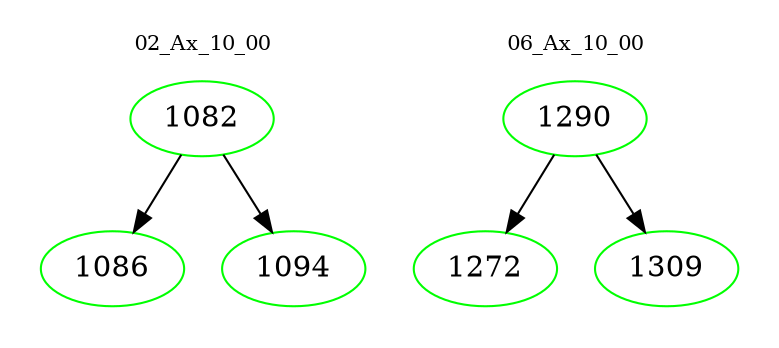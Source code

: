 digraph{
subgraph cluster_0 {
color = white
label = "02_Ax_10_00";
fontsize=10;
T0_1082 [label="1082", color="green"]
T0_1082 -> T0_1086 [color="black"]
T0_1086 [label="1086", color="green"]
T0_1082 -> T0_1094 [color="black"]
T0_1094 [label="1094", color="green"]
}
subgraph cluster_1 {
color = white
label = "06_Ax_10_00";
fontsize=10;
T1_1290 [label="1290", color="green"]
T1_1290 -> T1_1272 [color="black"]
T1_1272 [label="1272", color="green"]
T1_1290 -> T1_1309 [color="black"]
T1_1309 [label="1309", color="green"]
}
}
